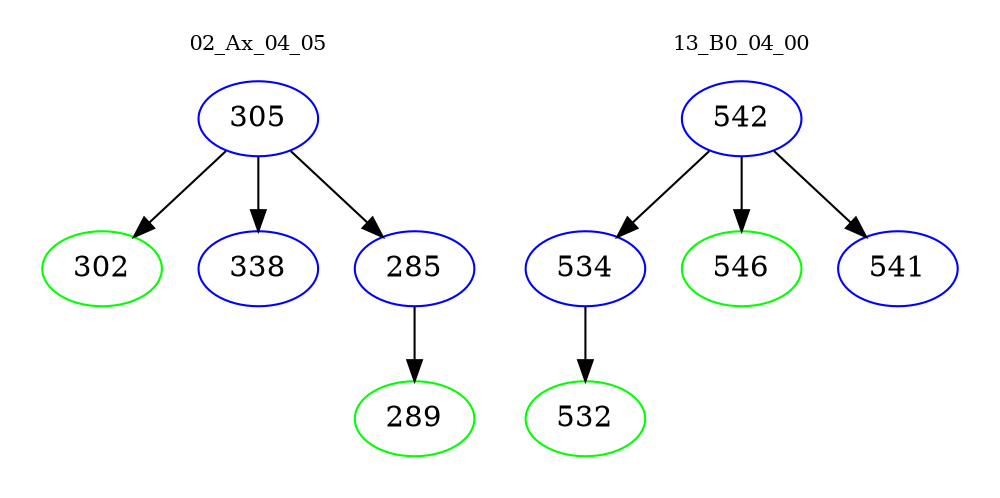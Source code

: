 digraph{
subgraph cluster_0 {
color = white
label = "02_Ax_04_05";
fontsize=10;
T0_305 [label="305", color="blue"]
T0_305 -> T0_302 [color="black"]
T0_302 [label="302", color="green"]
T0_305 -> T0_338 [color="black"]
T0_338 [label="338", color="blue"]
T0_305 -> T0_285 [color="black"]
T0_285 [label="285", color="blue"]
T0_285 -> T0_289 [color="black"]
T0_289 [label="289", color="green"]
}
subgraph cluster_1 {
color = white
label = "13_B0_04_00";
fontsize=10;
T1_542 [label="542", color="blue"]
T1_542 -> T1_534 [color="black"]
T1_534 [label="534", color="blue"]
T1_534 -> T1_532 [color="black"]
T1_532 [label="532", color="green"]
T1_542 -> T1_546 [color="black"]
T1_546 [label="546", color="green"]
T1_542 -> T1_541 [color="black"]
T1_541 [label="541", color="blue"]
}
}
